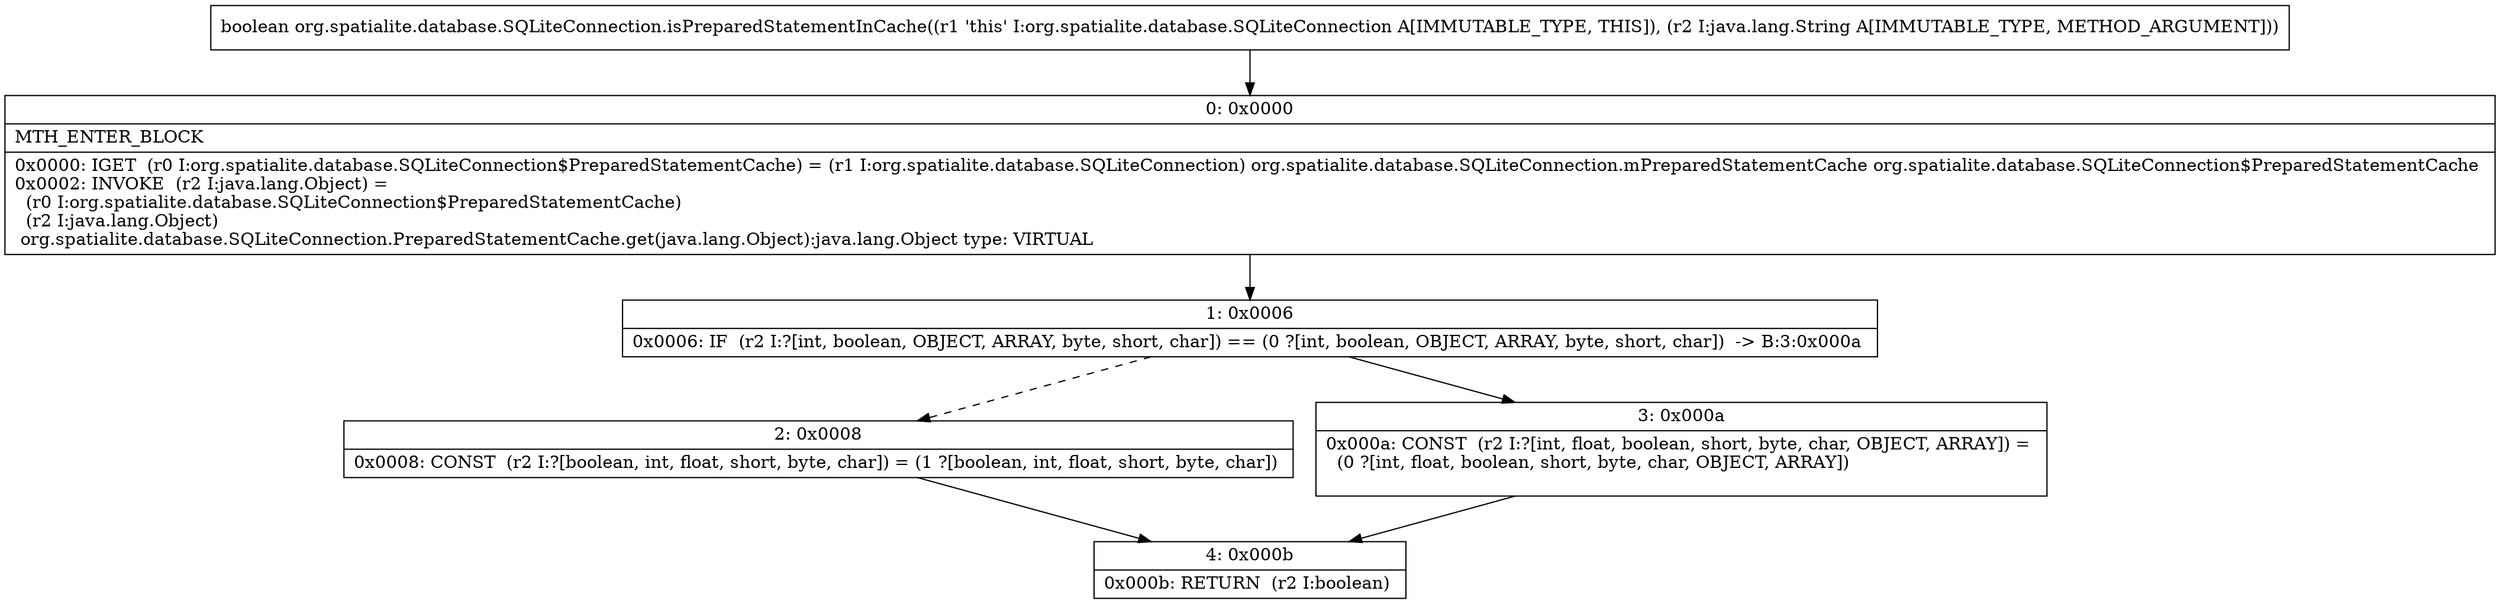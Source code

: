 digraph "CFG fororg.spatialite.database.SQLiteConnection.isPreparedStatementInCache(Ljava\/lang\/String;)Z" {
Node_0 [shape=record,label="{0\:\ 0x0000|MTH_ENTER_BLOCK\l|0x0000: IGET  (r0 I:org.spatialite.database.SQLiteConnection$PreparedStatementCache) = (r1 I:org.spatialite.database.SQLiteConnection) org.spatialite.database.SQLiteConnection.mPreparedStatementCache org.spatialite.database.SQLiteConnection$PreparedStatementCache \l0x0002: INVOKE  (r2 I:java.lang.Object) = \l  (r0 I:org.spatialite.database.SQLiteConnection$PreparedStatementCache)\l  (r2 I:java.lang.Object)\l org.spatialite.database.SQLiteConnection.PreparedStatementCache.get(java.lang.Object):java.lang.Object type: VIRTUAL \l}"];
Node_1 [shape=record,label="{1\:\ 0x0006|0x0006: IF  (r2 I:?[int, boolean, OBJECT, ARRAY, byte, short, char]) == (0 ?[int, boolean, OBJECT, ARRAY, byte, short, char])  \-\> B:3:0x000a \l}"];
Node_2 [shape=record,label="{2\:\ 0x0008|0x0008: CONST  (r2 I:?[boolean, int, float, short, byte, char]) = (1 ?[boolean, int, float, short, byte, char]) \l}"];
Node_3 [shape=record,label="{3\:\ 0x000a|0x000a: CONST  (r2 I:?[int, float, boolean, short, byte, char, OBJECT, ARRAY]) = \l  (0 ?[int, float, boolean, short, byte, char, OBJECT, ARRAY])\l \l}"];
Node_4 [shape=record,label="{4\:\ 0x000b|0x000b: RETURN  (r2 I:boolean) \l}"];
MethodNode[shape=record,label="{boolean org.spatialite.database.SQLiteConnection.isPreparedStatementInCache((r1 'this' I:org.spatialite.database.SQLiteConnection A[IMMUTABLE_TYPE, THIS]), (r2 I:java.lang.String A[IMMUTABLE_TYPE, METHOD_ARGUMENT])) }"];
MethodNode -> Node_0;
Node_0 -> Node_1;
Node_1 -> Node_2[style=dashed];
Node_1 -> Node_3;
Node_2 -> Node_4;
Node_3 -> Node_4;
}

